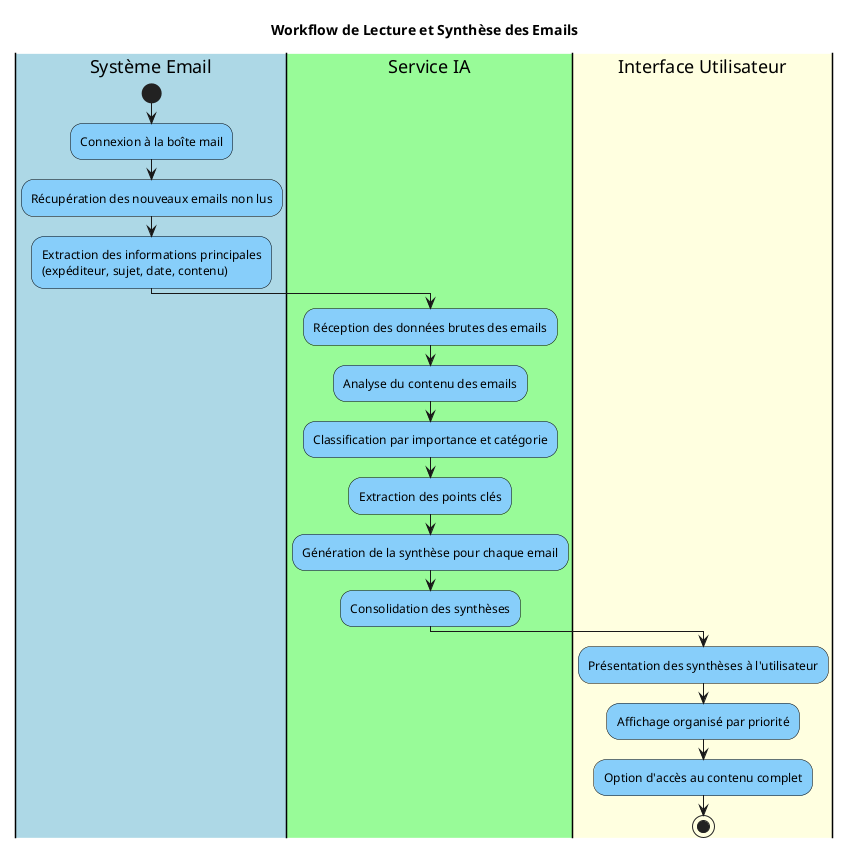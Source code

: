 @startuml email_reader
title Workflow de Lecture et Synthèse des Emails

' Diagramme d'activité
skinparam backgroundColor white
skinparam activityBorderColor black
skinparam activityBackgroundColor LightSkyBlue

|#LightBlue|Système Email|
start
:Connexion à la boîte mail;
:Récupération des nouveaux emails non lus;
:Extraction des informations principales
(expéditeur, sujet, date, contenu);

|#PaleGreen|Service IA|
:Réception des données brutes des emails;
:Analyse du contenu des emails;
:Classification par importance et catégorie;
:Extraction des points clés;
:Génération de la synthèse pour chaque email;
:Consolidation des synthèses;

|#LightYellow|Interface Utilisateur|
:Présentation des synthèses à l'utilisateur;
:Affichage organisé par priorité;
:Option d'accès au contenu complet;
stop

@enduml

@startuml email_reader_sequence
title Workflow de Lecture et Synthèse des Emails - Séquence

actor Utilisateur as User
participant "Système\nEmail" as Email
participant "Service IA" as AI
participant "Interface\nUtilisateur" as UI

User -> Email: Demande de récupération des emails
activate Email
Email -> Email: Connexion au serveur mail
Email -> Email: Récupération des nouveaux emails
Email -> Email: Extraction des données importantes
Email --> AI: Transmission des emails
deactivate Email

activate AI
AI -> AI: Analyse du contenu
AI -> AI: Classification et priorisation
AI -> AI: Extraction des informations clés
AI -> AI: Génération des synthèses
AI --> UI: Envoi des synthèses
deactivate AI

activate UI
UI -> UI: Mise en forme des synthèses
UI -> UI: Organisation par priorité
UI -> User: Présentation des synthèses
User -> UI: Sélection d'un email (optionnel)
UI -> User: Affichage du contenu détaillé (optionnel)
deactivate UI

@enduml

@startuml email_reader_class
title Modèle de Classes du Système de Lecture d'Emails

class EmailReader {
  -serveurEmail: String
  -identifiants: Credentials
  +connecter(): boolean
  +récupérerNouveauxEmails(): List<Email>
  +extraireDonnées(emails: List<Email>): List<EmailData>
  +transmettreDonnées(données: List<EmailData>): void
}

class Email {
  -id: String
  -expéditeur: String
  -destinataires: List<String>
  -sujet: String
  -contenu: String
  -dateRéception: DateTime
  -pièceJointes: List<PièceJointe>
  -lu: boolean
  +marquerCommeLu(): void
  +récupérerContenu(): String
}

class EmailData {
  -id: String
  -expéditeur: String
  -sujet: String
  -dateRéception: DateTime
  -contenuTexte: String
  -contenuHTML: String
  -taillePièceJointes: int
  +toString(): String
}

class ServiceIA {
  -modèle: String
  -paramètres: Map<String, Object>
  +analyserEmails(emailsData: List<EmailData>): List<EmailSynthèse>
  +prioriser(synthèses: List<EmailSynthèse>): List<EmailSynthèse>
}

class EmailSynthèse {
  -emailId: String
  -expéditeur: String
  -sujet: String
  -dateRéception: DateTime
  -résumé: String
  -pointsClés: List<String>
  -priorité: int
  -catégorie: String
  -actionRequise: boolean
  +toHTML(): String
}

class InterfaceUtilisateur {
  +afficherSynthèses(synthèses: List<EmailSynthèse>): void
  +afficherEmailComplet(emailId: String): void
  +filtrerParCatégorie(catégorie: String): void
  +trierParPriorité(): void
}

EmailReader "1" -- "*" Email: récupère
EmailReader --> EmailData: transforme
ServiceIA --> EmailSynthèse: génère
InterfaceUtilisateur --> EmailSynthèse: affiche

@enduml
